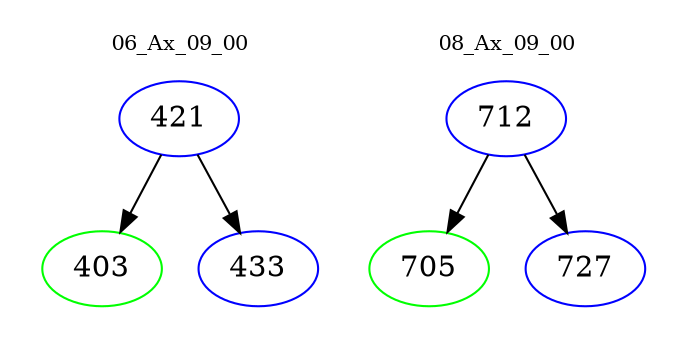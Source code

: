 digraph{
subgraph cluster_0 {
color = white
label = "06_Ax_09_00";
fontsize=10;
T0_421 [label="421", color="blue"]
T0_421 -> T0_403 [color="black"]
T0_403 [label="403", color="green"]
T0_421 -> T0_433 [color="black"]
T0_433 [label="433", color="blue"]
}
subgraph cluster_1 {
color = white
label = "08_Ax_09_00";
fontsize=10;
T1_712 [label="712", color="blue"]
T1_712 -> T1_705 [color="black"]
T1_705 [label="705", color="green"]
T1_712 -> T1_727 [color="black"]
T1_727 [label="727", color="blue"]
}
}
